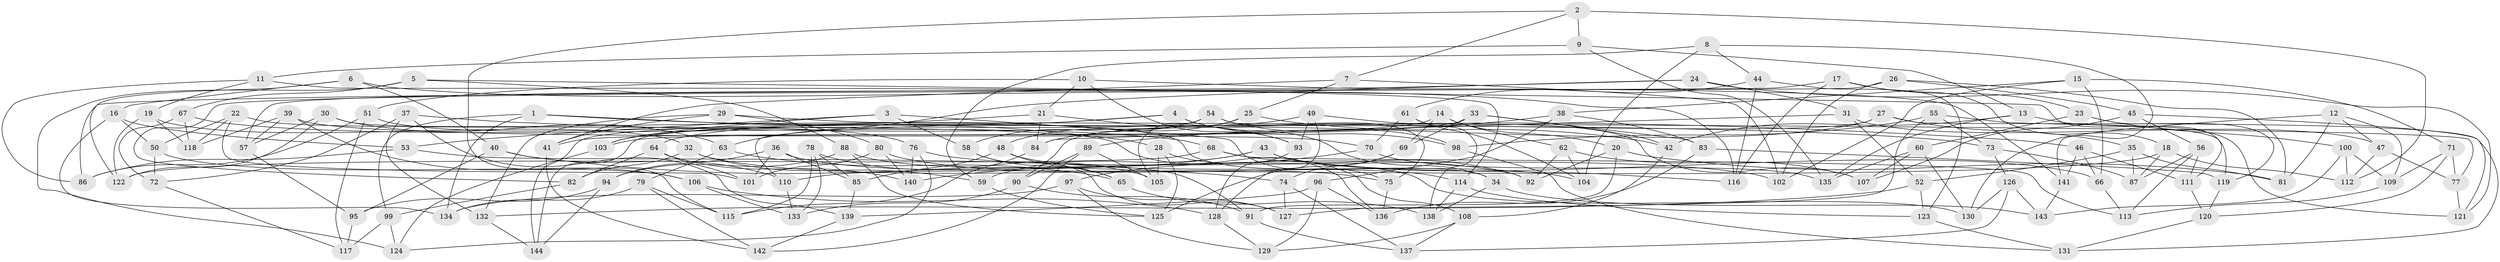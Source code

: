 // coarse degree distribution, {10: 0.06896551724137931, 4: 0.7816091954022989, 6: 0.011494252873563218, 11: 0.022988505747126436, 8: 0.022988505747126436, 7: 0.022988505747126436, 9: 0.022988505747126436, 12: 0.022988505747126436, 3: 0.022988505747126436}
// Generated by graph-tools (version 1.1) at 2025/53/03/04/25 22:53:41]
// undirected, 144 vertices, 288 edges
graph export_dot {
  node [color=gray90,style=filled];
  1;
  2;
  3;
  4;
  5;
  6;
  7;
  8;
  9;
  10;
  11;
  12;
  13;
  14;
  15;
  16;
  17;
  18;
  19;
  20;
  21;
  22;
  23;
  24;
  25;
  26;
  27;
  28;
  29;
  30;
  31;
  32;
  33;
  34;
  35;
  36;
  37;
  38;
  39;
  40;
  41;
  42;
  43;
  44;
  45;
  46;
  47;
  48;
  49;
  50;
  51;
  52;
  53;
  54;
  55;
  56;
  57;
  58;
  59;
  60;
  61;
  62;
  63;
  64;
  65;
  66;
  67;
  68;
  69;
  70;
  71;
  72;
  73;
  74;
  75;
  76;
  77;
  78;
  79;
  80;
  81;
  82;
  83;
  84;
  85;
  86;
  87;
  88;
  89;
  90;
  91;
  92;
  93;
  94;
  95;
  96;
  97;
  98;
  99;
  100;
  101;
  102;
  103;
  104;
  105;
  106;
  107;
  108;
  109;
  110;
  111;
  112;
  113;
  114;
  115;
  116;
  117;
  118;
  119;
  120;
  121;
  122;
  123;
  124;
  125;
  126;
  127;
  128;
  129;
  130;
  131;
  132;
  133;
  134;
  135;
  136;
  137;
  138;
  139;
  140;
  141;
  142;
  143;
  144;
  1 -- 28;
  1 -- 73;
  1 -- 99;
  1 -- 134;
  2 -- 7;
  2 -- 115;
  2 -- 112;
  2 -- 9;
  3 -- 53;
  3 -- 58;
  3 -- 103;
  3 -- 75;
  4 -- 34;
  4 -- 98;
  4 -- 110;
  4 -- 103;
  5 -- 111;
  5 -- 88;
  5 -- 67;
  5 -- 124;
  6 -- 16;
  6 -- 122;
  6 -- 116;
  6 -- 40;
  7 -- 41;
  7 -- 102;
  7 -- 25;
  8 -- 44;
  8 -- 59;
  8 -- 130;
  8 -- 104;
  9 -- 13;
  9 -- 11;
  9 -- 135;
  10 -- 93;
  10 -- 141;
  10 -- 51;
  10 -- 21;
  11 -- 19;
  11 -- 86;
  11 -- 114;
  12 -- 81;
  12 -- 47;
  12 -- 141;
  12 -- 109;
  13 -- 121;
  13 -- 135;
  13 -- 42;
  14 -- 62;
  14 -- 69;
  14 -- 20;
  14 -- 103;
  15 -- 102;
  15 -- 38;
  15 -- 71;
  15 -- 66;
  16 -- 50;
  16 -- 53;
  16 -- 134;
  17 -- 18;
  17 -- 116;
  17 -- 23;
  17 -- 82;
  18 -- 112;
  18 -- 110;
  18 -- 87;
  19 -- 122;
  19 -- 32;
  19 -- 118;
  20 -- 91;
  20 -- 92;
  20 -- 81;
  21 -- 84;
  21 -- 144;
  21 -- 93;
  22 -- 136;
  22 -- 101;
  22 -- 50;
  22 -- 118;
  23 -- 60;
  23 -- 119;
  23 -- 100;
  24 -- 63;
  24 -- 121;
  24 -- 31;
  24 -- 86;
  25 -- 48;
  25 -- 42;
  25 -- 105;
  26 -- 102;
  26 -- 81;
  26 -- 45;
  26 -- 57;
  27 -- 131;
  27 -- 90;
  27 -- 35;
  27 -- 84;
  28 -- 108;
  28 -- 105;
  28 -- 125;
  29 -- 41;
  29 -- 132;
  29 -- 80;
  29 -- 77;
  30 -- 63;
  30 -- 122;
  30 -- 57;
  30 -- 34;
  31 -- 84;
  31 -- 52;
  31 -- 47;
  32 -- 59;
  32 -- 75;
  32 -- 82;
  33 -- 41;
  33 -- 69;
  33 -- 83;
  33 -- 42;
  34 -- 138;
  34 -- 143;
  35 -- 87;
  35 -- 52;
  35 -- 81;
  36 -- 94;
  36 -- 85;
  36 -- 92;
  36 -- 101;
  37 -- 72;
  37 -- 46;
  37 -- 139;
  37 -- 132;
  38 -- 83;
  38 -- 96;
  38 -- 89;
  39 -- 118;
  39 -- 70;
  39 -- 57;
  39 -- 106;
  40 -- 95;
  40 -- 110;
  40 -- 74;
  41 -- 142;
  42 -- 108;
  43 -- 116;
  43 -- 66;
  43 -- 140;
  43 -- 59;
  44 -- 116;
  44 -- 123;
  44 -- 61;
  45 -- 107;
  45 -- 121;
  45 -- 56;
  46 -- 141;
  46 -- 111;
  46 -- 66;
  47 -- 77;
  47 -- 112;
  48 -- 114;
  48 -- 65;
  48 -- 85;
  49 -- 107;
  49 -- 128;
  49 -- 93;
  49 -- 64;
  50 -- 72;
  50 -- 106;
  51 -- 76;
  51 -- 117;
  51 -- 86;
  52 -- 132;
  52 -- 123;
  53 -- 86;
  53 -- 91;
  54 -- 58;
  54 -- 144;
  54 -- 98;
  54 -- 75;
  55 -- 73;
  55 -- 98;
  55 -- 127;
  55 -- 119;
  56 -- 113;
  56 -- 87;
  56 -- 111;
  57 -- 95;
  58 -- 127;
  58 -- 65;
  59 -- 125;
  60 -- 135;
  60 -- 130;
  60 -- 107;
  61 -- 70;
  61 -- 138;
  61 -- 104;
  62 -- 107;
  62 -- 104;
  62 -- 92;
  63 -- 65;
  63 -- 79;
  64 -- 82;
  64 -- 140;
  64 -- 101;
  65 -- 138;
  66 -- 113;
  67 -- 118;
  67 -- 68;
  67 -- 72;
  68 -- 113;
  68 -- 122;
  68 -- 92;
  69 -- 74;
  69 -- 125;
  70 -- 97;
  70 -- 135;
  71 -- 77;
  71 -- 109;
  71 -- 120;
  72 -- 117;
  73 -- 87;
  73 -- 126;
  74 -- 137;
  74 -- 127;
  75 -- 136;
  76 -- 124;
  76 -- 140;
  76 -- 102;
  77 -- 121;
  78 -- 85;
  78 -- 133;
  78 -- 105;
  78 -- 115;
  79 -- 134;
  79 -- 115;
  79 -- 142;
  80 -- 101;
  80 -- 140;
  80 -- 104;
  82 -- 99;
  83 -- 136;
  83 -- 119;
  84 -- 115;
  85 -- 139;
  88 -- 130;
  88 -- 94;
  88 -- 125;
  89 -- 90;
  89 -- 105;
  89 -- 142;
  90 -- 91;
  90 -- 133;
  91 -- 137;
  93 -- 128;
  94 -- 95;
  94 -- 144;
  95 -- 117;
  96 -- 136;
  96 -- 139;
  96 -- 129;
  97 -- 134;
  97 -- 129;
  97 -- 127;
  98 -- 131;
  99 -- 117;
  99 -- 124;
  100 -- 143;
  100 -- 112;
  100 -- 109;
  103 -- 124;
  106 -- 133;
  106 -- 128;
  108 -- 129;
  108 -- 137;
  109 -- 113;
  110 -- 133;
  111 -- 120;
  114 -- 138;
  114 -- 123;
  119 -- 120;
  120 -- 131;
  123 -- 131;
  126 -- 137;
  126 -- 143;
  126 -- 130;
  128 -- 129;
  132 -- 144;
  139 -- 142;
  141 -- 143;
}
